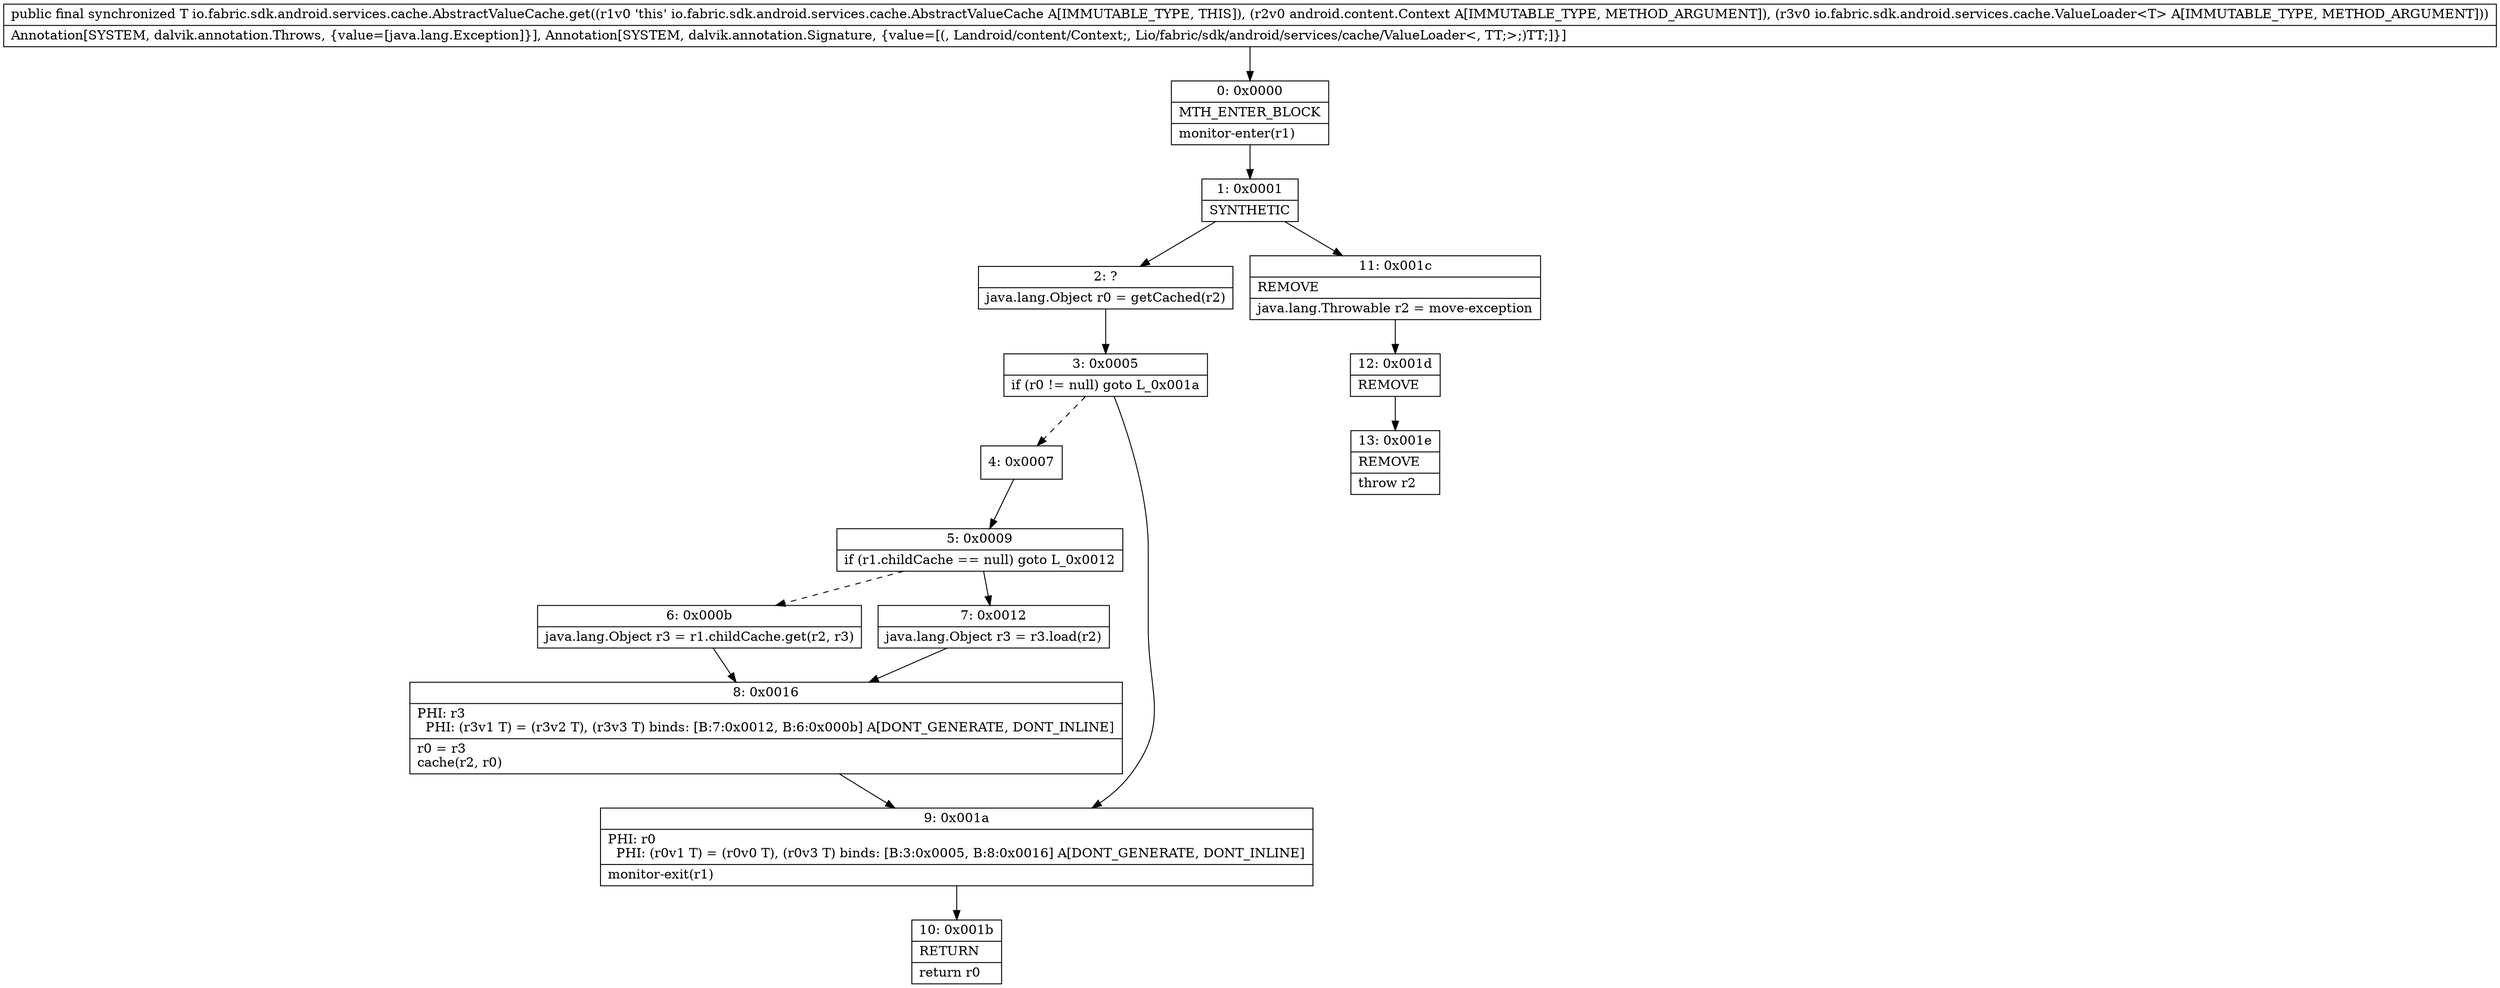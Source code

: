 digraph "CFG forio.fabric.sdk.android.services.cache.AbstractValueCache.get(Landroid\/content\/Context;Lio\/fabric\/sdk\/android\/services\/cache\/ValueLoader;)Ljava\/lang\/Object;" {
Node_0 [shape=record,label="{0\:\ 0x0000|MTH_ENTER_BLOCK\l|monitor\-enter(r1)\l}"];
Node_1 [shape=record,label="{1\:\ 0x0001|SYNTHETIC\l}"];
Node_2 [shape=record,label="{2\:\ ?|java.lang.Object r0 = getCached(r2)\l}"];
Node_3 [shape=record,label="{3\:\ 0x0005|if (r0 != null) goto L_0x001a\l}"];
Node_4 [shape=record,label="{4\:\ 0x0007}"];
Node_5 [shape=record,label="{5\:\ 0x0009|if (r1.childCache == null) goto L_0x0012\l}"];
Node_6 [shape=record,label="{6\:\ 0x000b|java.lang.Object r3 = r1.childCache.get(r2, r3)\l}"];
Node_7 [shape=record,label="{7\:\ 0x0012|java.lang.Object r3 = r3.load(r2)\l}"];
Node_8 [shape=record,label="{8\:\ 0x0016|PHI: r3 \l  PHI: (r3v1 T) = (r3v2 T), (r3v3 T) binds: [B:7:0x0012, B:6:0x000b] A[DONT_GENERATE, DONT_INLINE]\l|r0 = r3\lcache(r2, r0)\l}"];
Node_9 [shape=record,label="{9\:\ 0x001a|PHI: r0 \l  PHI: (r0v1 T) = (r0v0 T), (r0v3 T) binds: [B:3:0x0005, B:8:0x0016] A[DONT_GENERATE, DONT_INLINE]\l|monitor\-exit(r1)\l}"];
Node_10 [shape=record,label="{10\:\ 0x001b|RETURN\l|return r0\l}"];
Node_11 [shape=record,label="{11\:\ 0x001c|REMOVE\l|java.lang.Throwable r2 = move\-exception\l}"];
Node_12 [shape=record,label="{12\:\ 0x001d|REMOVE\l}"];
Node_13 [shape=record,label="{13\:\ 0x001e|REMOVE\l|throw r2\l}"];
MethodNode[shape=record,label="{public final synchronized T io.fabric.sdk.android.services.cache.AbstractValueCache.get((r1v0 'this' io.fabric.sdk.android.services.cache.AbstractValueCache A[IMMUTABLE_TYPE, THIS]), (r2v0 android.content.Context A[IMMUTABLE_TYPE, METHOD_ARGUMENT]), (r3v0 io.fabric.sdk.android.services.cache.ValueLoader\<T\> A[IMMUTABLE_TYPE, METHOD_ARGUMENT]))  | Annotation[SYSTEM, dalvik.annotation.Throws, \{value=[java.lang.Exception]\}], Annotation[SYSTEM, dalvik.annotation.Signature, \{value=[(, Landroid\/content\/Context;, Lio\/fabric\/sdk\/android\/services\/cache\/ValueLoader\<, TT;\>;)TT;]\}]\l}"];
MethodNode -> Node_0;
Node_0 -> Node_1;
Node_1 -> Node_2;
Node_1 -> Node_11;
Node_2 -> Node_3;
Node_3 -> Node_4[style=dashed];
Node_3 -> Node_9;
Node_4 -> Node_5;
Node_5 -> Node_6[style=dashed];
Node_5 -> Node_7;
Node_6 -> Node_8;
Node_7 -> Node_8;
Node_8 -> Node_9;
Node_9 -> Node_10;
Node_11 -> Node_12;
Node_12 -> Node_13;
}

